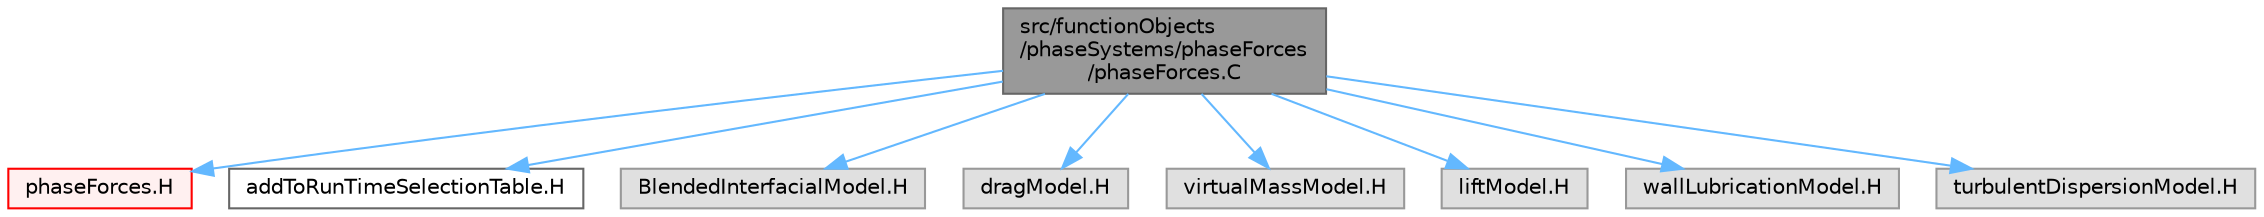 digraph "src/functionObjects/phaseSystems/phaseForces/phaseForces.C"
{
 // LATEX_PDF_SIZE
  bgcolor="transparent";
  edge [fontname=Helvetica,fontsize=10,labelfontname=Helvetica,labelfontsize=10];
  node [fontname=Helvetica,fontsize=10,shape=box,height=0.2,width=0.4];
  Node1 [id="Node000001",label="src/functionObjects\l/phaseSystems/phaseForces\l/phaseForces.C",height=0.2,width=0.4,color="gray40", fillcolor="grey60", style="filled", fontcolor="black",tooltip=" "];
  Node1 -> Node2 [id="edge1_Node000001_Node000002",color="steelblue1",style="solid",tooltip=" "];
  Node2 [id="Node000002",label="phaseForces.H",height=0.2,width=0.4,color="red", fillcolor="#FFF0F0", style="filled",URL="$phaseForces_8H.html",tooltip=" "];
  Node1 -> Node444 [id="edge2_Node000001_Node000444",color="steelblue1",style="solid",tooltip=" "];
  Node444 [id="Node000444",label="addToRunTimeSelectionTable.H",height=0.2,width=0.4,color="grey40", fillcolor="white", style="filled",URL="$addToRunTimeSelectionTable_8H.html",tooltip="Macros for easy insertion into run-time selection tables."];
  Node1 -> Node445 [id="edge3_Node000001_Node000445",color="steelblue1",style="solid",tooltip=" "];
  Node445 [id="Node000445",label="BlendedInterfacialModel.H",height=0.2,width=0.4,color="grey60", fillcolor="#E0E0E0", style="filled",tooltip=" "];
  Node1 -> Node446 [id="edge4_Node000001_Node000446",color="steelblue1",style="solid",tooltip=" "];
  Node446 [id="Node000446",label="dragModel.H",height=0.2,width=0.4,color="grey60", fillcolor="#E0E0E0", style="filled",tooltip=" "];
  Node1 -> Node447 [id="edge5_Node000001_Node000447",color="steelblue1",style="solid",tooltip=" "];
  Node447 [id="Node000447",label="virtualMassModel.H",height=0.2,width=0.4,color="grey60", fillcolor="#E0E0E0", style="filled",tooltip=" "];
  Node1 -> Node448 [id="edge6_Node000001_Node000448",color="steelblue1",style="solid",tooltip=" "];
  Node448 [id="Node000448",label="liftModel.H",height=0.2,width=0.4,color="grey60", fillcolor="#E0E0E0", style="filled",tooltip=" "];
  Node1 -> Node449 [id="edge7_Node000001_Node000449",color="steelblue1",style="solid",tooltip=" "];
  Node449 [id="Node000449",label="wallLubricationModel.H",height=0.2,width=0.4,color="grey60", fillcolor="#E0E0E0", style="filled",tooltip=" "];
  Node1 -> Node450 [id="edge8_Node000001_Node000450",color="steelblue1",style="solid",tooltip=" "];
  Node450 [id="Node000450",label="turbulentDispersionModel.H",height=0.2,width=0.4,color="grey60", fillcolor="#E0E0E0", style="filled",tooltip=" "];
}
